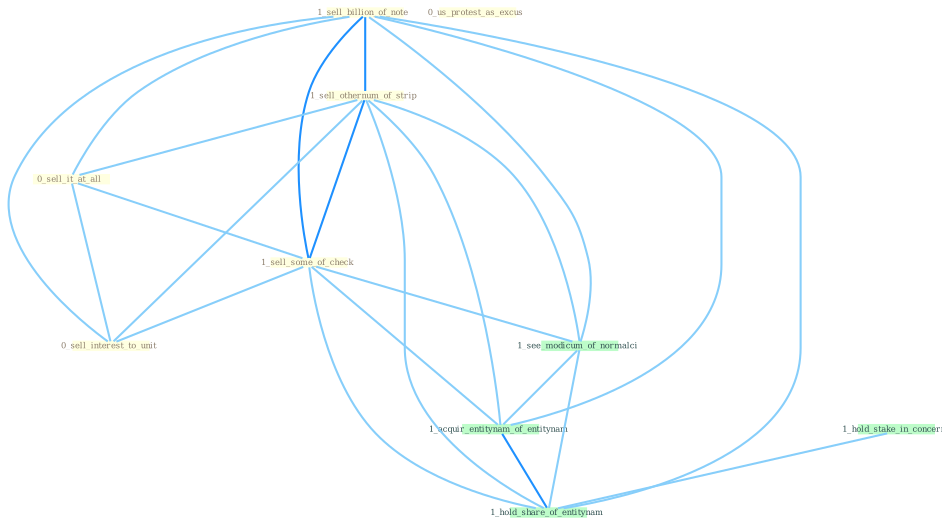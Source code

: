 Graph G{ 
    node
    [shape=polygon,style=filled,width=.5,height=.06,color="#BDFCC9",fixedsize=true,fontsize=4,
    fontcolor="#2f4f4f"];
    {node
    [color="#ffffe0", fontcolor="#8b7d6b"] "1_sell_billion_of_note " "0_us_protest_as_excus " "1_sell_othernum_of_strip " "0_sell_it_at_all " "1_sell_some_of_check " "0_sell_interest_to_unit "}
{node [color="#fff0f5", fontcolor="#b22222"]}
edge [color="#B0E2FF"];

	"1_sell_billion_of_note " -- "1_sell_othernum_of_strip " [w="2", color="#1e90ff" , len=0.8];
	"1_sell_billion_of_note " -- "0_sell_it_at_all " [w="1", color="#87cefa" ];
	"1_sell_billion_of_note " -- "1_sell_some_of_check " [w="2", color="#1e90ff" , len=0.8];
	"1_sell_billion_of_note " -- "0_sell_interest_to_unit " [w="1", color="#87cefa" ];
	"1_sell_billion_of_note " -- "1_see_modicum_of_normalci " [w="1", color="#87cefa" ];
	"1_sell_billion_of_note " -- "1_acquir_entitynam_of_entitynam " [w="1", color="#87cefa" ];
	"1_sell_billion_of_note " -- "1_hold_share_of_entitynam " [w="1", color="#87cefa" ];
	"1_sell_othernum_of_strip " -- "0_sell_it_at_all " [w="1", color="#87cefa" ];
	"1_sell_othernum_of_strip " -- "1_sell_some_of_check " [w="2", color="#1e90ff" , len=0.8];
	"1_sell_othernum_of_strip " -- "0_sell_interest_to_unit " [w="1", color="#87cefa" ];
	"1_sell_othernum_of_strip " -- "1_see_modicum_of_normalci " [w="1", color="#87cefa" ];
	"1_sell_othernum_of_strip " -- "1_acquir_entitynam_of_entitynam " [w="1", color="#87cefa" ];
	"1_sell_othernum_of_strip " -- "1_hold_share_of_entitynam " [w="1", color="#87cefa" ];
	"0_sell_it_at_all " -- "1_sell_some_of_check " [w="1", color="#87cefa" ];
	"0_sell_it_at_all " -- "0_sell_interest_to_unit " [w="1", color="#87cefa" ];
	"1_sell_some_of_check " -- "0_sell_interest_to_unit " [w="1", color="#87cefa" ];
	"1_sell_some_of_check " -- "1_see_modicum_of_normalci " [w="1", color="#87cefa" ];
	"1_sell_some_of_check " -- "1_acquir_entitynam_of_entitynam " [w="1", color="#87cefa" ];
	"1_sell_some_of_check " -- "1_hold_share_of_entitynam " [w="1", color="#87cefa" ];
	"1_hold_stake_in_concern " -- "1_hold_share_of_entitynam " [w="1", color="#87cefa" ];
	"1_see_modicum_of_normalci " -- "1_acquir_entitynam_of_entitynam " [w="1", color="#87cefa" ];
	"1_see_modicum_of_normalci " -- "1_hold_share_of_entitynam " [w="1", color="#87cefa" ];
	"1_acquir_entitynam_of_entitynam " -- "1_hold_share_of_entitynam " [w="2", color="#1e90ff" , len=0.8];
}